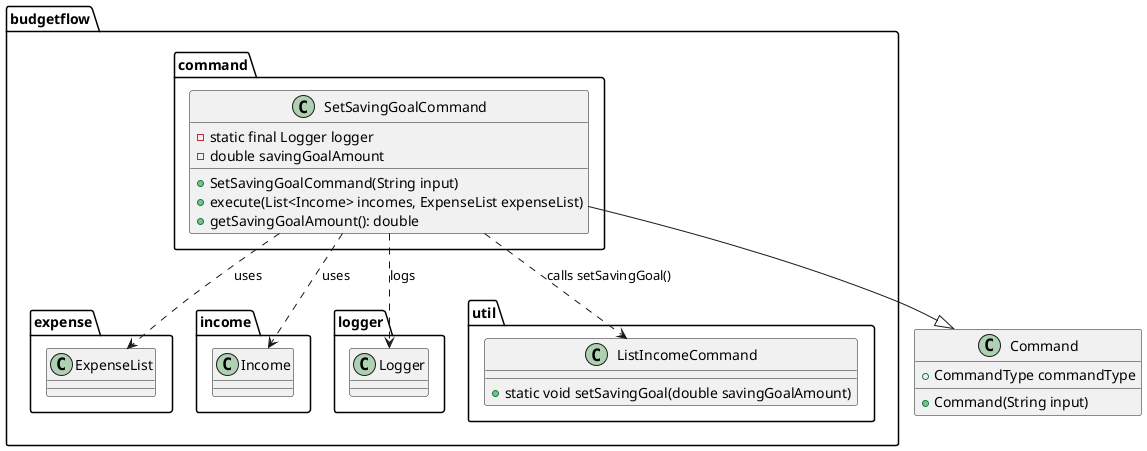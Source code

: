 @startuml
package budgetflow.command {

    class SetSavingGoalCommand {
        - static final Logger logger
        - double savingGoalAmount
        + SetSavingGoalCommand(String input)
        + execute(List<Income> incomes, ExpenseList expenseList)
        + getSavingGoalAmount(): double
    }
}

package budgetflow.expense {
    class ExpenseList
}

package budgetflow.income {
    class Income
}

package budgetflow.logger {
    class Logger
}

package budgetflow.util {
    class ListIncomeCommand {
        + static void setSavingGoal(double savingGoalAmount)
    }
}

class Command {
    + Command(String input)
    + CommandType commandType
}

SetSavingGoalCommand --|> Command
SetSavingGoalCommand ..> Income : uses
SetSavingGoalCommand ..> ExpenseList : uses
SetSavingGoalCommand ..> Logger : logs
SetSavingGoalCommand ..> ListIncomeCommand : calls setSavingGoal()

@enduml
